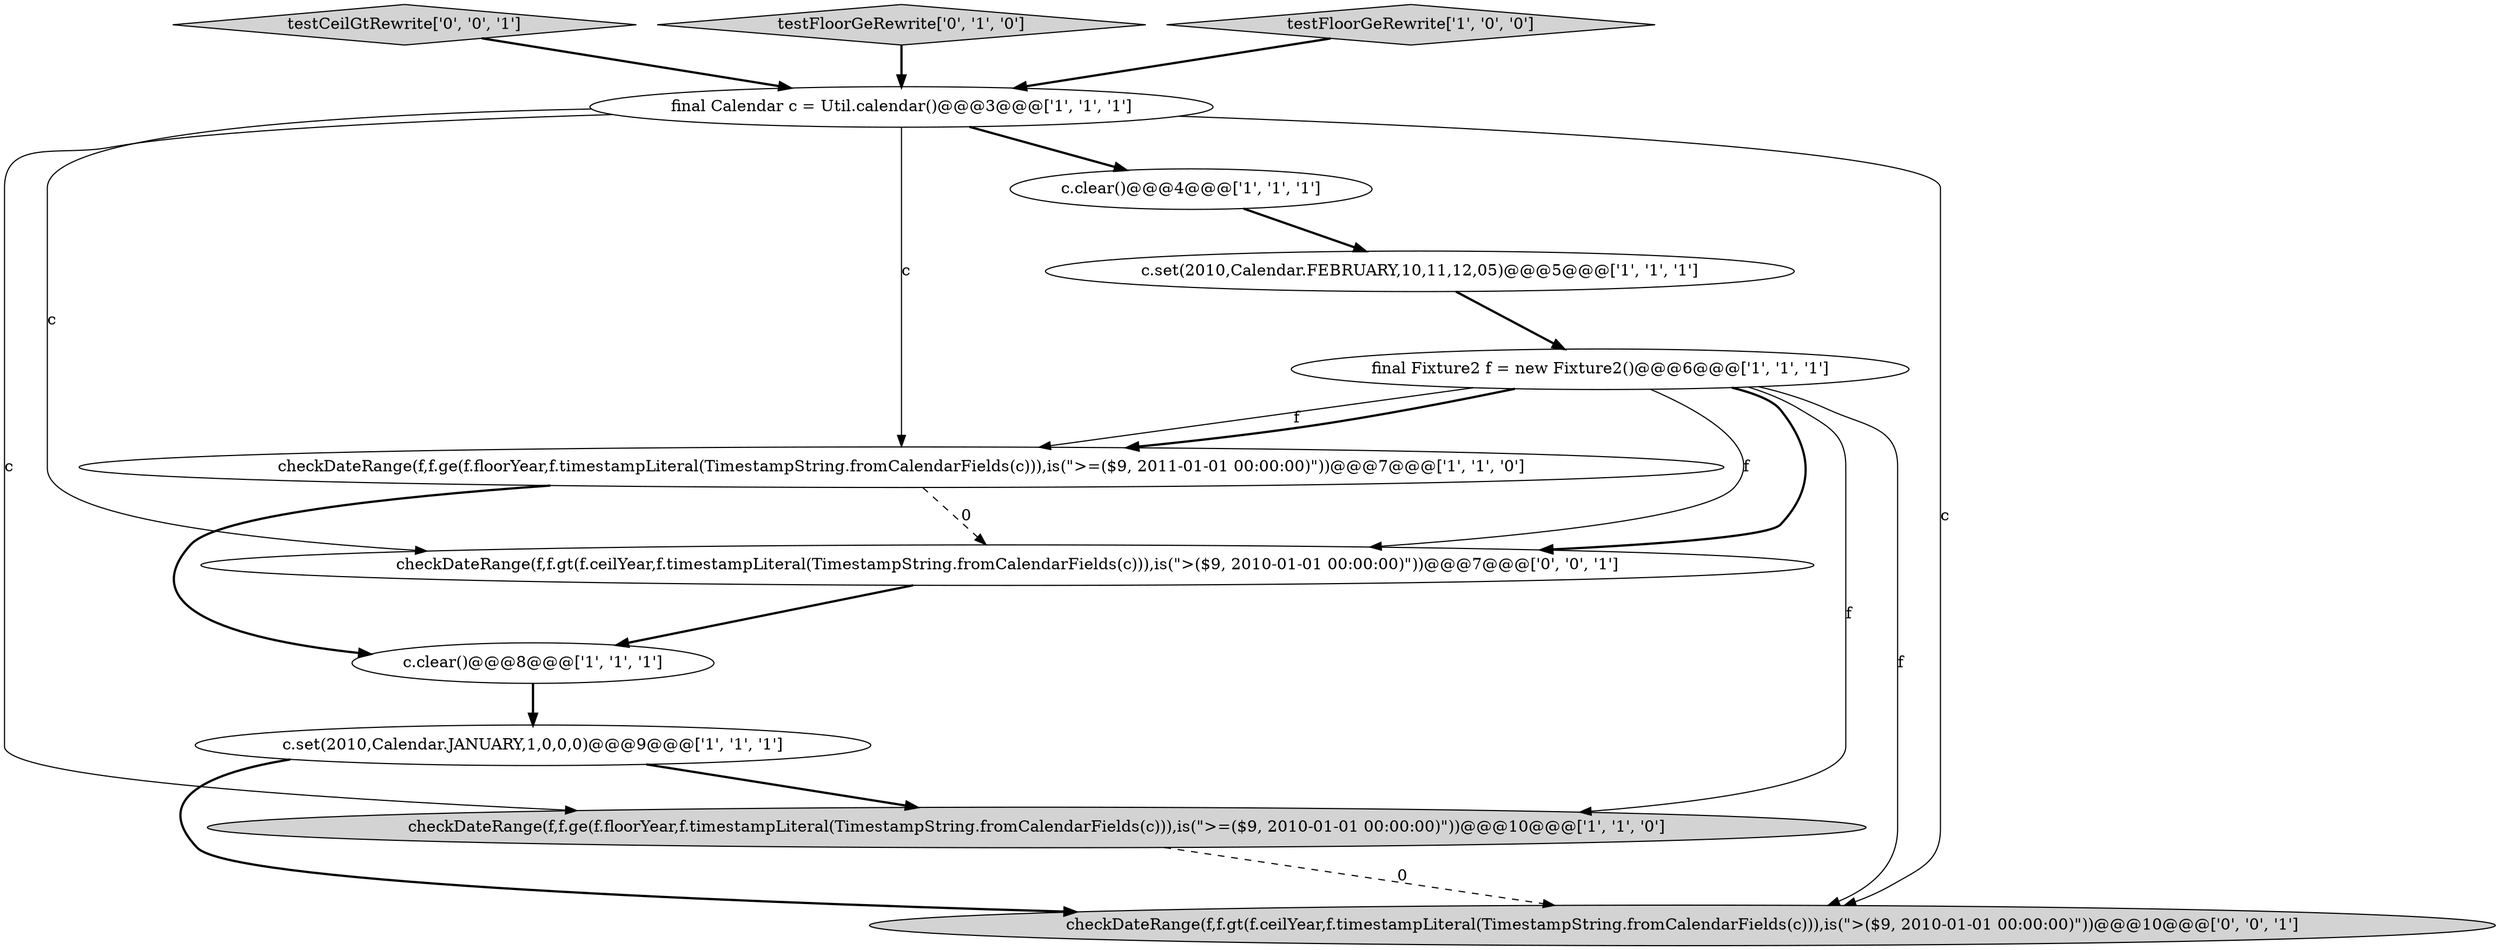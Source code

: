 digraph {
2 [style = filled, label = "checkDateRange(f,f.ge(f.floorYear,f.timestampLiteral(TimestampString.fromCalendarFields(c))),is(\">=($9, 2011-01-01 00:00:00)\"))@@@7@@@['1', '1', '0']", fillcolor = white, shape = ellipse image = "AAA0AAABBB1BBB"];
12 [style = filled, label = "testCeilGtRewrite['0', '0', '1']", fillcolor = lightgray, shape = diamond image = "AAA0AAABBB3BBB"];
7 [style = filled, label = "checkDateRange(f,f.ge(f.floorYear,f.timestampLiteral(TimestampString.fromCalendarFields(c))),is(\">=($9, 2010-01-01 00:00:00)\"))@@@10@@@['1', '1', '0']", fillcolor = lightgray, shape = ellipse image = "AAA0AAABBB1BBB"];
4 [style = filled, label = "c.set(2010,Calendar.JANUARY,1,0,0,0)@@@9@@@['1', '1', '1']", fillcolor = white, shape = ellipse image = "AAA0AAABBB1BBB"];
6 [style = filled, label = "final Fixture2 f = new Fixture2()@@@6@@@['1', '1', '1']", fillcolor = white, shape = ellipse image = "AAA0AAABBB1BBB"];
9 [style = filled, label = "testFloorGeRewrite['0', '1', '0']", fillcolor = lightgray, shape = diamond image = "AAA0AAABBB2BBB"];
3 [style = filled, label = "c.set(2010,Calendar.FEBRUARY,10,11,12,05)@@@5@@@['1', '1', '1']", fillcolor = white, shape = ellipse image = "AAA0AAABBB1BBB"];
8 [style = filled, label = "testFloorGeRewrite['1', '0', '0']", fillcolor = lightgray, shape = diamond image = "AAA0AAABBB1BBB"];
0 [style = filled, label = "final Calendar c = Util.calendar()@@@3@@@['1', '1', '1']", fillcolor = white, shape = ellipse image = "AAA0AAABBB1BBB"];
11 [style = filled, label = "checkDateRange(f,f.gt(f.ceilYear,f.timestampLiteral(TimestampString.fromCalendarFields(c))),is(\">($9, 2010-01-01 00:00:00)\"))@@@10@@@['0', '0', '1']", fillcolor = lightgray, shape = ellipse image = "AAA0AAABBB3BBB"];
1 [style = filled, label = "c.clear()@@@8@@@['1', '1', '1']", fillcolor = white, shape = ellipse image = "AAA0AAABBB1BBB"];
5 [style = filled, label = "c.clear()@@@4@@@['1', '1', '1']", fillcolor = white, shape = ellipse image = "AAA0AAABBB1BBB"];
10 [style = filled, label = "checkDateRange(f,f.gt(f.ceilYear,f.timestampLiteral(TimestampString.fromCalendarFields(c))),is(\">($9, 2010-01-01 00:00:00)\"))@@@7@@@['0', '0', '1']", fillcolor = white, shape = ellipse image = "AAA0AAABBB3BBB"];
5->3 [style = bold, label=""];
1->4 [style = bold, label=""];
9->0 [style = bold, label=""];
2->1 [style = bold, label=""];
6->2 [style = solid, label="f"];
7->11 [style = dashed, label="0"];
3->6 [style = bold, label=""];
12->0 [style = bold, label=""];
0->10 [style = solid, label="c"];
4->7 [style = bold, label=""];
2->10 [style = dashed, label="0"];
0->2 [style = solid, label="c"];
6->2 [style = bold, label=""];
8->0 [style = bold, label=""];
6->7 [style = solid, label="f"];
0->11 [style = solid, label="c"];
6->10 [style = bold, label=""];
6->11 [style = solid, label="f"];
4->11 [style = bold, label=""];
10->1 [style = bold, label=""];
0->7 [style = solid, label="c"];
0->5 [style = bold, label=""];
6->10 [style = solid, label="f"];
}

